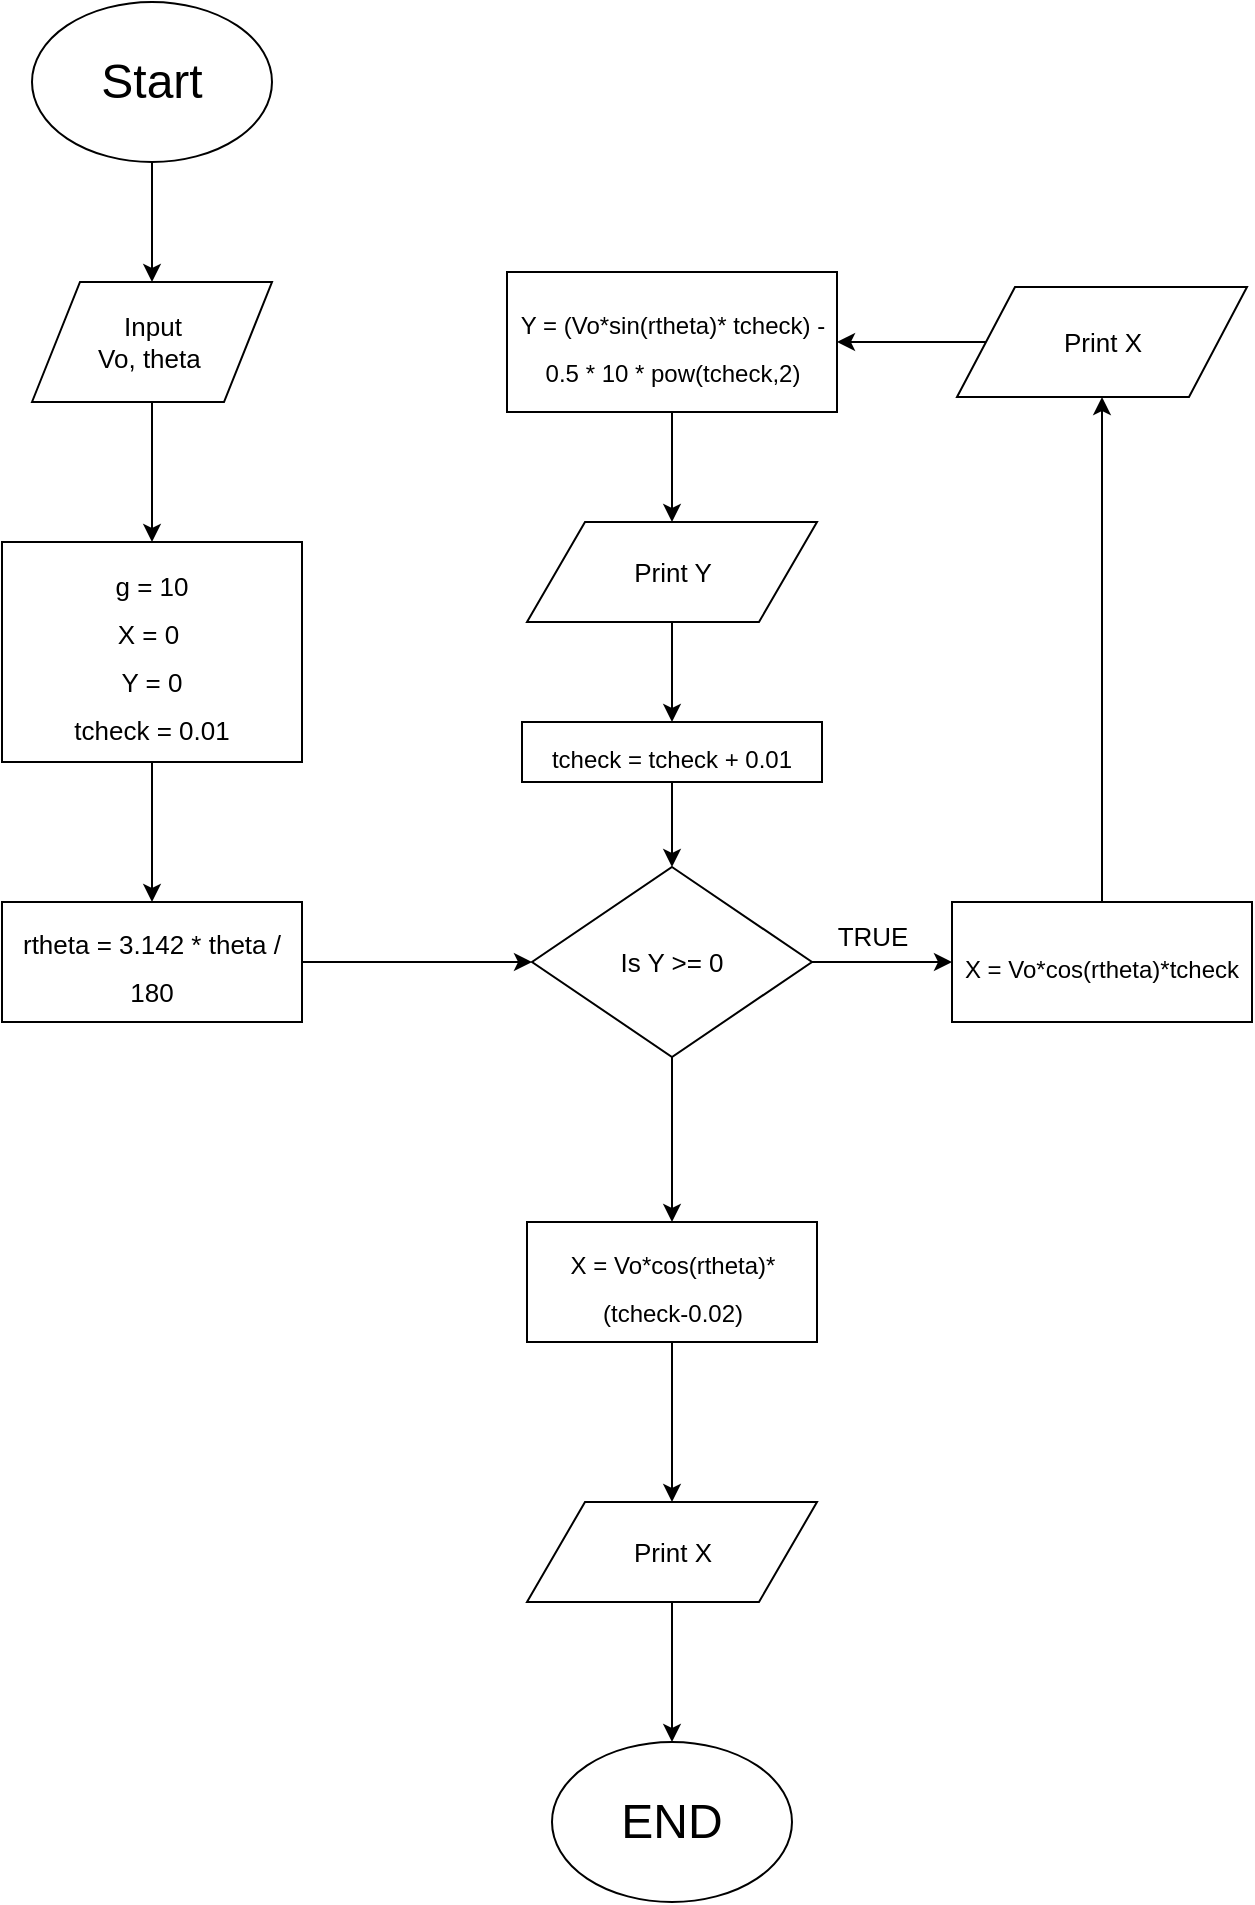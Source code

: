 <mxfile version="12.5.5" type="device"><diagram id="bFXMiitoCgpOeRYP0XPk" name="Page-1"><mxGraphModel dx="1090" dy="636" grid="1" gridSize="10" guides="1" tooltips="1" connect="1" arrows="1" fold="1" page="1" pageScale="1" pageWidth="850" pageHeight="1100" math="0" shadow="0"><root><mxCell id="0"/><mxCell id="1" parent="0"/><mxCell id="Z8ULctMveb6WxRfid15M-9" style="edgeStyle=orthogonalEdgeStyle;rounded=0;orthogonalLoop=1;jettySize=auto;html=1;exitX=0.5;exitY=1;exitDx=0;exitDy=0;entryX=0.5;entryY=0;entryDx=0;entryDy=0;fontSize=20;" edge="1" parent="1" source="Z8ULctMveb6WxRfid15M-1" target="Z8ULctMveb6WxRfid15M-2"><mxGeometry relative="1" as="geometry"/></mxCell><mxCell id="Z8ULctMveb6WxRfid15M-1" value="&lt;font style=&quot;font-size: 24px&quot;&gt;Start&lt;/font&gt;" style="ellipse;whiteSpace=wrap;html=1;fontSize=20;" vertex="1" parent="1"><mxGeometry x="115" y="40" width="120" height="80" as="geometry"/></mxCell><mxCell id="Z8ULctMveb6WxRfid15M-2" value="" style="shape=parallelogram;perimeter=parallelogramPerimeter;whiteSpace=wrap;html=1;fontSize=20;" vertex="1" parent="1"><mxGeometry x="115" y="180" width="120" height="60" as="geometry"/></mxCell><mxCell id="Z8ULctMveb6WxRfid15M-11" style="edgeStyle=orthogonalEdgeStyle;rounded=0;orthogonalLoop=1;jettySize=auto;html=1;entryX=0.5;entryY=0;entryDx=0;entryDy=0;fontSize=20;exitX=0.5;exitY=1;exitDx=0;exitDy=0;" edge="1" parent="1" source="Z8ULctMveb6WxRfid15M-2" target="Z8ULctMveb6WxRfid15M-10"><mxGeometry relative="1" as="geometry"><mxPoint x="175" y="250" as="sourcePoint"/></mxGeometry></mxCell><mxCell id="Z8ULctMveb6WxRfid15M-5" value="&lt;font style=&quot;font-size: 13px;&quot;&gt;Input &lt;br style=&quot;font-size: 13px;&quot;&gt;Vo, theta&amp;nbsp;&lt;/font&gt;" style="text;html=1;align=center;verticalAlign=middle;resizable=0;points=[];autosize=1;fontSize=13;" vertex="1" parent="1"><mxGeometry x="140" y="190" width="70" height="40" as="geometry"/></mxCell><mxCell id="Z8ULctMveb6WxRfid15M-16" style="edgeStyle=orthogonalEdgeStyle;rounded=0;orthogonalLoop=1;jettySize=auto;html=1;entryX=0.5;entryY=0;entryDx=0;entryDy=0;fontSize=13;" edge="1" parent="1" source="Z8ULctMveb6WxRfid15M-10" target="Z8ULctMveb6WxRfid15M-15"><mxGeometry relative="1" as="geometry"/></mxCell><mxCell id="Z8ULctMveb6WxRfid15M-10" value="&lt;font style=&quot;font-size: 13px&quot;&gt;g = 10&lt;br&gt;X = 0&amp;nbsp;&lt;br&gt;Y = 0&lt;br&gt;tcheck = 0.01&lt;br&gt;&lt;/font&gt;" style="rounded=0;whiteSpace=wrap;html=1;fontSize=20;" vertex="1" parent="1"><mxGeometry x="100" y="310" width="150" height="110" as="geometry"/></mxCell><mxCell id="Z8ULctMveb6WxRfid15M-18" style="edgeStyle=orthogonalEdgeStyle;rounded=0;orthogonalLoop=1;jettySize=auto;html=1;exitX=1;exitY=0.5;exitDx=0;exitDy=0;entryX=0;entryY=0.5;entryDx=0;entryDy=0;fontSize=13;" edge="1" parent="1" source="Z8ULctMveb6WxRfid15M-15" target="Z8ULctMveb6WxRfid15M-17"><mxGeometry relative="1" as="geometry"/></mxCell><mxCell id="Z8ULctMveb6WxRfid15M-15" value="&lt;font style=&quot;font-size: 13px&quot;&gt;rtheta = 3.142 * theta / 180&lt;br&gt;&lt;/font&gt;" style="rounded=0;whiteSpace=wrap;html=1;fontSize=20;" vertex="1" parent="1"><mxGeometry x="100" y="490" width="150" height="60" as="geometry"/></mxCell><mxCell id="Z8ULctMveb6WxRfid15M-30" style="edgeStyle=orthogonalEdgeStyle;rounded=0;orthogonalLoop=1;jettySize=auto;html=1;exitX=1;exitY=0.5;exitDx=0;exitDy=0;entryX=0;entryY=0.5;entryDx=0;entryDy=0;fontSize=13;" edge="1" parent="1" source="Z8ULctMveb6WxRfid15M-17" target="Z8ULctMveb6WxRfid15M-20"><mxGeometry relative="1" as="geometry"/></mxCell><mxCell id="Z8ULctMveb6WxRfid15M-38" style="edgeStyle=orthogonalEdgeStyle;rounded=0;orthogonalLoop=1;jettySize=auto;html=1;exitX=0.5;exitY=1;exitDx=0;exitDy=0;entryX=0.5;entryY=0;entryDx=0;entryDy=0;fontSize=13;" edge="1" parent="1" source="Z8ULctMveb6WxRfid15M-17" target="Z8ULctMveb6WxRfid15M-35"><mxGeometry relative="1" as="geometry"/></mxCell><mxCell id="Z8ULctMveb6WxRfid15M-17" value="Is Y &amp;gt;= 0" style="rhombus;whiteSpace=wrap;html=1;fontSize=13;" vertex="1" parent="1"><mxGeometry x="365" y="472.5" width="140" height="95" as="geometry"/></mxCell><mxCell id="Z8ULctMveb6WxRfid15M-26" style="edgeStyle=orthogonalEdgeStyle;rounded=0;orthogonalLoop=1;jettySize=auto;html=1;exitX=0.5;exitY=0;exitDx=0;exitDy=0;entryX=0.5;entryY=1;entryDx=0;entryDy=0;fontSize=13;" edge="1" parent="1" source="Z8ULctMveb6WxRfid15M-20" target="Z8ULctMveb6WxRfid15M-22"><mxGeometry relative="1" as="geometry"/></mxCell><mxCell id="Z8ULctMveb6WxRfid15M-20" value="&lt;font&gt;&lt;font style=&quot;font-size: 12px&quot;&gt;X = Vo*cos(rtheta)*tcheck&lt;/font&gt;&lt;br&gt;&lt;/font&gt;" style="rounded=0;whiteSpace=wrap;html=1;fontSize=20;" vertex="1" parent="1"><mxGeometry x="575" y="490" width="150" height="60" as="geometry"/></mxCell><mxCell id="Z8ULctMveb6WxRfid15M-27" style="edgeStyle=orthogonalEdgeStyle;rounded=0;orthogonalLoop=1;jettySize=auto;html=1;exitX=0;exitY=0.5;exitDx=0;exitDy=0;entryX=1;entryY=0.5;entryDx=0;entryDy=0;fontSize=13;" edge="1" parent="1" source="Z8ULctMveb6WxRfid15M-22" target="Z8ULctMveb6WxRfid15M-24"><mxGeometry relative="1" as="geometry"/></mxCell><mxCell id="Z8ULctMveb6WxRfid15M-22" value="Print X" style="shape=parallelogram;perimeter=parallelogramPerimeter;whiteSpace=wrap;html=1;fontSize=13;" vertex="1" parent="1"><mxGeometry x="577.5" y="182.5" width="145" height="55" as="geometry"/></mxCell><mxCell id="Z8ULctMveb6WxRfid15M-28" style="edgeStyle=orthogonalEdgeStyle;rounded=0;orthogonalLoop=1;jettySize=auto;html=1;exitX=0.5;exitY=1;exitDx=0;exitDy=0;entryX=0.5;entryY=0;entryDx=0;entryDy=0;fontSize=13;" edge="1" parent="1" source="Z8ULctMveb6WxRfid15M-24" target="Z8ULctMveb6WxRfid15M-25"><mxGeometry relative="1" as="geometry"/></mxCell><mxCell id="Z8ULctMveb6WxRfid15M-24" value="&lt;font&gt;&lt;font style=&quot;font-size: 12px&quot;&gt;Y = (Vo*sin(rtheta)* tcheck) - 0.5 * 10 * pow(tcheck,2)&lt;/font&gt;&lt;br&gt;&lt;/font&gt;" style="rounded=0;whiteSpace=wrap;html=1;fontSize=20;" vertex="1" parent="1"><mxGeometry x="352.5" y="175" width="165" height="70" as="geometry"/></mxCell><mxCell id="Z8ULctMveb6WxRfid15M-32" style="edgeStyle=orthogonalEdgeStyle;rounded=0;orthogonalLoop=1;jettySize=auto;html=1;exitX=0.5;exitY=1;exitDx=0;exitDy=0;entryX=0.5;entryY=0;entryDx=0;entryDy=0;fontSize=13;" edge="1" parent="1" source="Z8ULctMveb6WxRfid15M-25" target="Z8ULctMveb6WxRfid15M-31"><mxGeometry relative="1" as="geometry"/></mxCell><mxCell id="Z8ULctMveb6WxRfid15M-25" value="Print Y" style="shape=parallelogram;perimeter=parallelogramPerimeter;whiteSpace=wrap;html=1;fontSize=13;" vertex="1" parent="1"><mxGeometry x="362.5" y="300" width="145" height="50" as="geometry"/></mxCell><mxCell id="Z8ULctMveb6WxRfid15M-33" style="edgeStyle=orthogonalEdgeStyle;rounded=0;orthogonalLoop=1;jettySize=auto;html=1;exitX=0.5;exitY=1;exitDx=0;exitDy=0;entryX=0.5;entryY=0;entryDx=0;entryDy=0;fontSize=13;" edge="1" parent="1" source="Z8ULctMveb6WxRfid15M-31" target="Z8ULctMveb6WxRfid15M-17"><mxGeometry relative="1" as="geometry"/></mxCell><mxCell id="Z8ULctMveb6WxRfid15M-31" value="&lt;font&gt;&lt;font style=&quot;font-size: 12px&quot;&gt;tcheck = tcheck + 0.01&lt;/font&gt;&lt;br&gt;&lt;/font&gt;" style="rounded=0;whiteSpace=wrap;html=1;fontSize=20;" vertex="1" parent="1"><mxGeometry x="360" y="400" width="150" height="30" as="geometry"/></mxCell><mxCell id="Z8ULctMveb6WxRfid15M-34" value="TRUE" style="text;html=1;align=center;verticalAlign=middle;resizable=0;points=[];autosize=1;fontSize=13;" vertex="1" parent="1"><mxGeometry x="510" y="497" width="50" height="20" as="geometry"/></mxCell><mxCell id="Z8ULctMveb6WxRfid15M-39" style="edgeStyle=orthogonalEdgeStyle;rounded=0;orthogonalLoop=1;jettySize=auto;html=1;exitX=0.5;exitY=1;exitDx=0;exitDy=0;entryX=0.5;entryY=0;entryDx=0;entryDy=0;fontSize=13;" edge="1" parent="1" source="Z8ULctMveb6WxRfid15M-35" target="Z8ULctMveb6WxRfid15M-36"><mxGeometry relative="1" as="geometry"/></mxCell><mxCell id="Z8ULctMveb6WxRfid15M-35" value="&lt;font&gt;&lt;span style=&quot;font-size: 12px&quot;&gt;X = Vo*cos(rtheta)*(tcheck-0.02)&lt;/span&gt;&lt;br&gt;&lt;/font&gt;" style="rounded=0;whiteSpace=wrap;html=1;fontSize=20;" vertex="1" parent="1"><mxGeometry x="362.5" y="650" width="145" height="60" as="geometry"/></mxCell><mxCell id="Z8ULctMveb6WxRfid15M-40" style="edgeStyle=orthogonalEdgeStyle;rounded=0;orthogonalLoop=1;jettySize=auto;html=1;exitX=0.5;exitY=1;exitDx=0;exitDy=0;entryX=0.5;entryY=0;entryDx=0;entryDy=0;fontSize=13;" edge="1" parent="1" source="Z8ULctMveb6WxRfid15M-36" target="Z8ULctMveb6WxRfid15M-37"><mxGeometry relative="1" as="geometry"/></mxCell><mxCell id="Z8ULctMveb6WxRfid15M-36" value="Print X" style="shape=parallelogram;perimeter=parallelogramPerimeter;whiteSpace=wrap;html=1;fontSize=13;" vertex="1" parent="1"><mxGeometry x="362.5" y="790" width="145" height="50" as="geometry"/></mxCell><mxCell id="Z8ULctMveb6WxRfid15M-37" value="&lt;font style=&quot;font-size: 24px&quot;&gt;END&lt;/font&gt;" style="ellipse;whiteSpace=wrap;html=1;fontSize=20;" vertex="1" parent="1"><mxGeometry x="375" y="910" width="120" height="80" as="geometry"/></mxCell></root></mxGraphModel></diagram></mxfile>